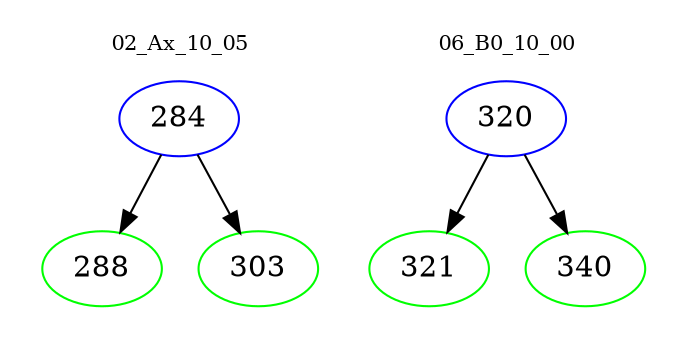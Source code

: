 digraph{
subgraph cluster_0 {
color = white
label = "02_Ax_10_05";
fontsize=10;
T0_284 [label="284", color="blue"]
T0_284 -> T0_288 [color="black"]
T0_288 [label="288", color="green"]
T0_284 -> T0_303 [color="black"]
T0_303 [label="303", color="green"]
}
subgraph cluster_1 {
color = white
label = "06_B0_10_00";
fontsize=10;
T1_320 [label="320", color="blue"]
T1_320 -> T1_321 [color="black"]
T1_321 [label="321", color="green"]
T1_320 -> T1_340 [color="black"]
T1_340 [label="340", color="green"]
}
}
